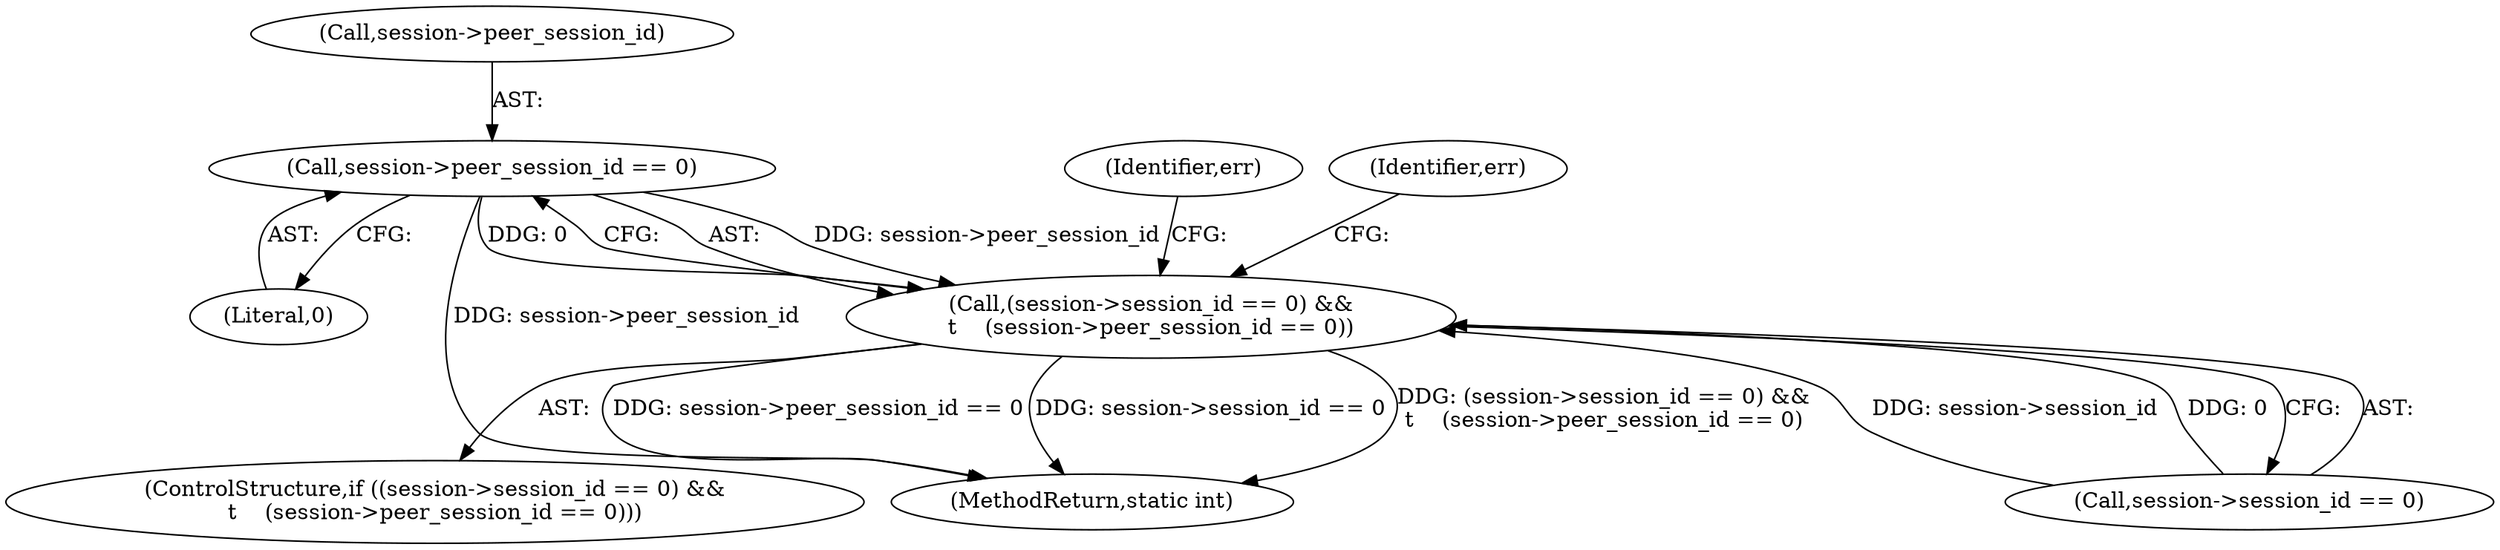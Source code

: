 digraph "0_linux_3cf521f7dc87c031617fd47e4b7aa2593c2f3daf@pointer" {
"1000177" [label="(Call,session->peer_session_id == 0)"];
"1000171" [label="(Call,(session->session_id == 0) &&\n\t    (session->peer_session_id == 0))"];
"1000181" [label="(Literal,0)"];
"1000177" [label="(Call,session->peer_session_id == 0)"];
"1000171" [label="(Call,(session->session_id == 0) &&\n\t    (session->peer_session_id == 0))"];
"1000178" [label="(Call,session->peer_session_id)"];
"1000184" [label="(Identifier,err)"];
"1000246" [label="(MethodReturn,static int)"];
"1000212" [label="(Identifier,err)"];
"1000170" [label="(ControlStructure,if ((session->session_id == 0) &&\n\t    (session->peer_session_id == 0)))"];
"1000172" [label="(Call,session->session_id == 0)"];
"1000177" -> "1000171"  [label="AST: "];
"1000177" -> "1000181"  [label="CFG: "];
"1000178" -> "1000177"  [label="AST: "];
"1000181" -> "1000177"  [label="AST: "];
"1000171" -> "1000177"  [label="CFG: "];
"1000177" -> "1000246"  [label="DDG: session->peer_session_id"];
"1000177" -> "1000171"  [label="DDG: session->peer_session_id"];
"1000177" -> "1000171"  [label="DDG: 0"];
"1000171" -> "1000170"  [label="AST: "];
"1000171" -> "1000172"  [label="CFG: "];
"1000172" -> "1000171"  [label="AST: "];
"1000184" -> "1000171"  [label="CFG: "];
"1000212" -> "1000171"  [label="CFG: "];
"1000171" -> "1000246"  [label="DDG: session->session_id == 0"];
"1000171" -> "1000246"  [label="DDG: (session->session_id == 0) &&\n\t    (session->peer_session_id == 0)"];
"1000171" -> "1000246"  [label="DDG: session->peer_session_id == 0"];
"1000172" -> "1000171"  [label="DDG: session->session_id"];
"1000172" -> "1000171"  [label="DDG: 0"];
}
